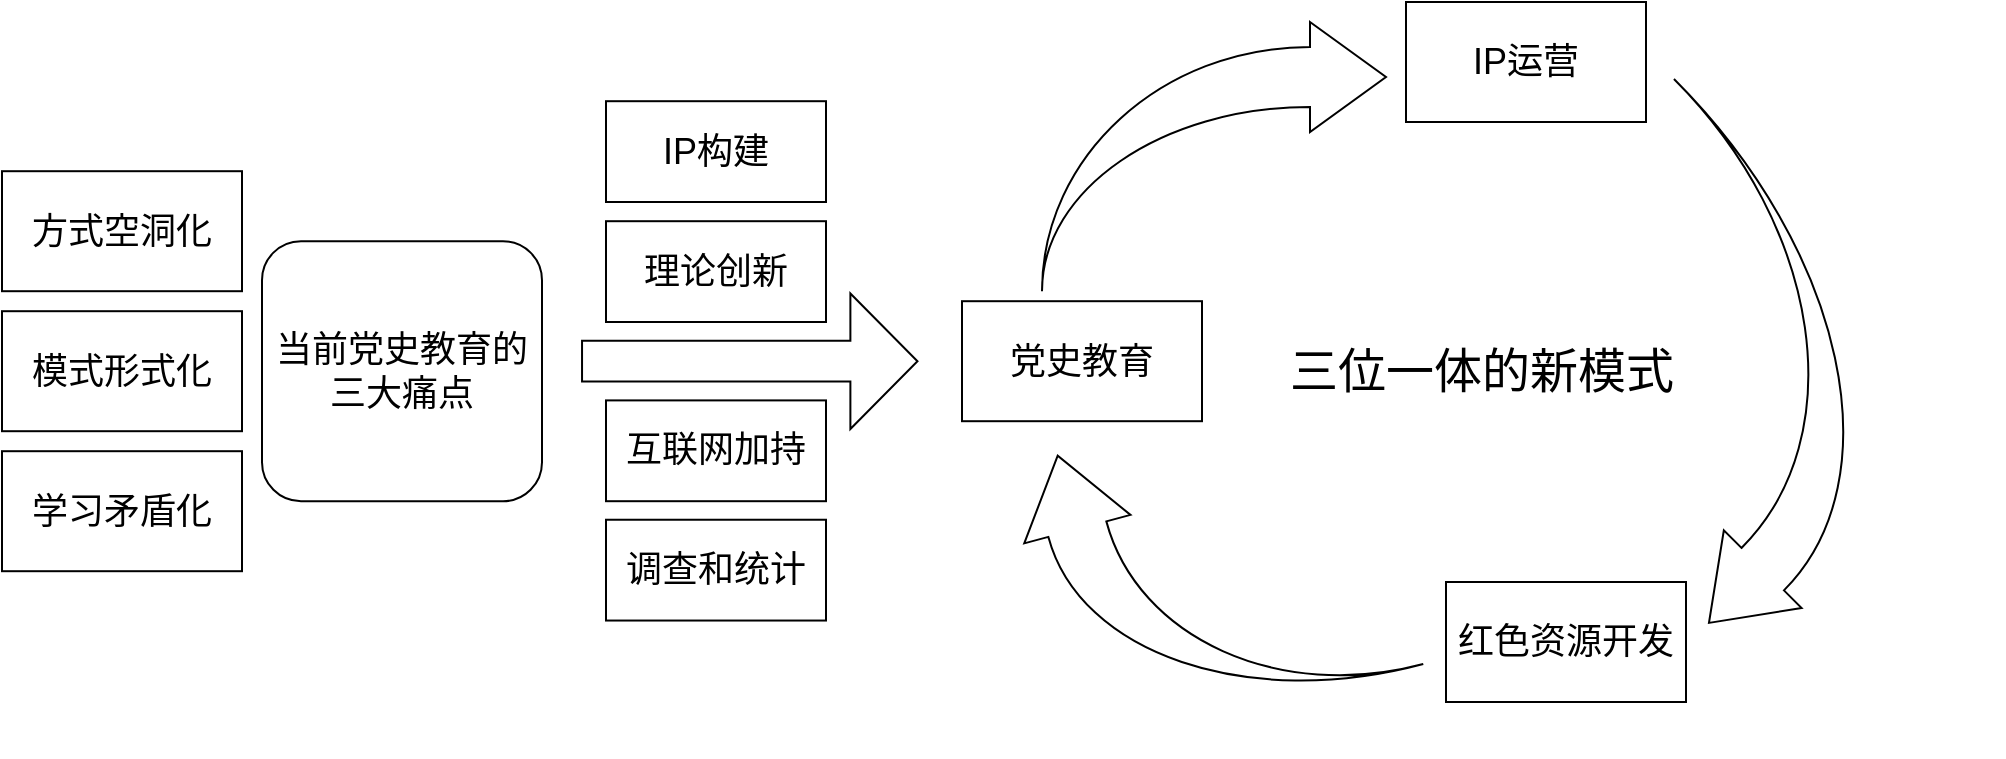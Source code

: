 <mxfile version="14.3.0" type="github">
  <diagram id="Jp7WL5PZOj6oYNrJQ0lG" name="第 1 页">
    <mxGraphModel dx="1038" dy="969" grid="1" gridSize="10" guides="1" tooltips="1" connect="1" arrows="1" fold="1" page="1" pageScale="1" pageWidth="1010" pageHeight="440" math="0" shadow="0">
      <root>
        <mxCell id="0" />
        <mxCell id="1" parent="0" />
        <mxCell id="xddvmd_XLCGllFKhd0Ul-1" value="&lt;font style=&quot;font-size: 18px&quot;&gt;当前党史教育的三大痛点&lt;/font&gt;" style="rounded=1;whiteSpace=wrap;html=1;" vertex="1" parent="1">
          <mxGeometry x="140" y="-300.4" width="140" height="130" as="geometry" />
        </mxCell>
        <mxCell id="xddvmd_XLCGllFKhd0Ul-2" value="&lt;font style=&quot;font-size: 18px&quot;&gt;方式空洞化&lt;/font&gt;" style="rounded=0;whiteSpace=wrap;html=1;" vertex="1" parent="1">
          <mxGeometry x="10" y="-335.4" width="120" height="60" as="geometry" />
        </mxCell>
        <mxCell id="xddvmd_XLCGllFKhd0Ul-3" value="&lt;font style=&quot;font-size: 18px&quot;&gt;模式形式化&lt;/font&gt;" style="rounded=0;whiteSpace=wrap;html=1;" vertex="1" parent="1">
          <mxGeometry x="10" y="-265.4" width="120" height="60" as="geometry" />
        </mxCell>
        <mxCell id="xddvmd_XLCGllFKhd0Ul-4" value="&lt;span style=&quot;font-size: 18px&quot;&gt;学习矛盾化&lt;/span&gt;" style="rounded=0;whiteSpace=wrap;html=1;" vertex="1" parent="1">
          <mxGeometry x="10" y="-195.4" width="120" height="60" as="geometry" />
        </mxCell>
        <mxCell id="xddvmd_XLCGllFKhd0Ul-10" value="&lt;font style=&quot;font-size: 18px&quot;&gt;党史教育&lt;/font&gt;" style="rounded=0;whiteSpace=wrap;html=1;" vertex="1" parent="1">
          <mxGeometry x="490" y="-270.4" width="120" height="60" as="geometry" />
        </mxCell>
        <mxCell id="xddvmd_XLCGllFKhd0Ul-11" value="&lt;font style=&quot;font-size: 18px&quot;&gt;红色资源开发&lt;/font&gt;" style="rounded=0;whiteSpace=wrap;html=1;" vertex="1" parent="1">
          <mxGeometry x="732" y="-130" width="120" height="60" as="geometry" />
        </mxCell>
        <mxCell id="xddvmd_XLCGllFKhd0Ul-12" value="&lt;span style=&quot;font-size: 18px&quot;&gt;IP运营&lt;/span&gt;" style="rounded=0;whiteSpace=wrap;html=1;" vertex="1" parent="1">
          <mxGeometry x="712" y="-420" width="120" height="60" as="geometry" />
        </mxCell>
        <mxCell id="xddvmd_XLCGllFKhd0Ul-14" value="" style="html=1;shadow=0;dashed=0;align=center;verticalAlign=middle;shape=mxgraph.arrows2.jumpInArrow;dy=15;dx=38;arrowHead=55;" vertex="1" parent="1">
          <mxGeometry x="530" y="-410" width="172" height="134.6" as="geometry" />
        </mxCell>
        <mxCell id="xddvmd_XLCGllFKhd0Ul-15" value="" style="html=1;shadow=0;dashed=0;align=center;verticalAlign=middle;shape=mxgraph.arrows2.jumpInArrow;dy=15;dx=38;arrowHead=55;rotation=-105;" vertex="1" parent="1">
          <mxGeometry x="542.02" y="-226.07" width="147.88" height="177.11" as="geometry" />
        </mxCell>
        <mxCell id="xddvmd_XLCGllFKhd0Ul-16" value="" style="html=1;shadow=0;dashed=0;align=center;verticalAlign=middle;shape=mxgraph.arrows2.jumpInArrow;dy=15;dx=38;arrowHead=55;rotation=135;" vertex="1" parent="1">
          <mxGeometry x="774.49" y="-351.92" width="179.94" height="232.2" as="geometry" />
        </mxCell>
        <mxCell id="xddvmd_XLCGllFKhd0Ul-19" value="" style="shape=singleArrow;direction=south;whiteSpace=wrap;html=1;rotation=-90;" vertex="1" parent="1">
          <mxGeometry x="350" y="-324.26" width="67.76" height="167.72" as="geometry" />
        </mxCell>
        <mxCell id="xddvmd_XLCGllFKhd0Ul-20" value="&lt;font style=&quot;font-size: 18px&quot;&gt;理论创新&lt;/font&gt;" style="rounded=0;whiteSpace=wrap;html=1;" vertex="1" parent="1">
          <mxGeometry x="312" y="-310.4" width="110" height="50.4" as="geometry" />
        </mxCell>
        <mxCell id="xddvmd_XLCGllFKhd0Ul-21" value="&lt;span style=&quot;font-size: 18px&quot;&gt;互联网加持&lt;/span&gt;" style="rounded=0;whiteSpace=wrap;html=1;" vertex="1" parent="1">
          <mxGeometry x="312" y="-220.8" width="110" height="50.4" as="geometry" />
        </mxCell>
        <mxCell id="xddvmd_XLCGllFKhd0Ul-22" value="&lt;span style=&quot;font-size: 18px&quot;&gt;IP构建&lt;/span&gt;" style="rounded=0;whiteSpace=wrap;html=1;" vertex="1" parent="1">
          <mxGeometry x="312" y="-370.4" width="110" height="50.4" as="geometry" />
        </mxCell>
        <mxCell id="xddvmd_XLCGllFKhd0Ul-23" value="&lt;span style=&quot;font-size: 18px&quot;&gt;调查和统计&lt;/span&gt;" style="rounded=0;whiteSpace=wrap;html=1;" vertex="1" parent="1">
          <mxGeometry x="312" y="-161.13" width="110" height="50.4" as="geometry" />
        </mxCell>
        <mxCell id="xddvmd_XLCGllFKhd0Ul-25" value="&lt;font style=&quot;font-size: 24px&quot;&gt;三位一体的新模式&lt;/font&gt;" style="text;html=1;strokeColor=none;fillColor=none;align=center;verticalAlign=middle;whiteSpace=wrap;rounded=0;" vertex="1" parent="1">
          <mxGeometry x="640" y="-282.37" width="220" height="93.93" as="geometry" />
        </mxCell>
      </root>
    </mxGraphModel>
  </diagram>
</mxfile>
